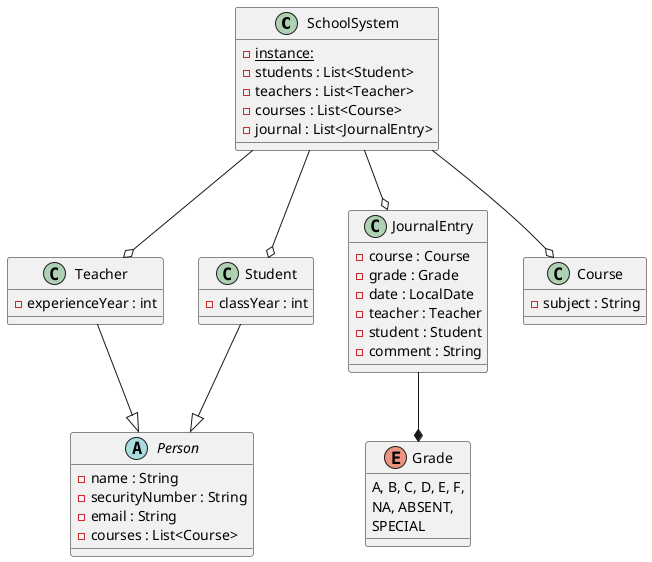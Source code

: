 @startuml
class SchoolSystem {
{static} -instance:
- students : List<Student>
- teachers : List<Teacher>
- courses : List<Course>
- journal : List<JournalEntry>
}

abstract class Person {
- name : String
- securityNumber : String
- email : String
- courses : List<Course>
}

class Teacher {
- experienceYear : int
}

class Student {
- classYear : int
}

class JournalEntry {
- course : Course
- grade : Grade
- date : LocalDate
- teacher : Teacher
- student : Student
- comment : String
}

class Course {
- subject : String
}

enum Grade {
 A, B, C, D, E, F,
 NA, ABSENT,
 SPECIAL
}

Teacher --|> Person
Student --|> Person
SchoolSystem --o Course
SchoolSystem --o Teacher
SchoolSystem --o JournalEntry
SchoolSystem --o Student
JournalEntry --* Grade

@enduml